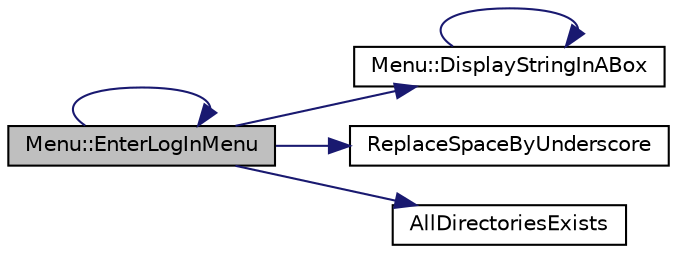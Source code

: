 digraph "Menu::EnterLogInMenu"
{
 // LATEX_PDF_SIZE
  edge [fontname="Helvetica",fontsize="10",labelfontname="Helvetica",labelfontsize="10"];
  node [fontname="Helvetica",fontsize="10",shape=record];
  rankdir="LR";
  Node90 [label="Menu::EnterLogInMenu",height=0.2,width=0.4,color="black", fillcolor="grey75", style="filled", fontcolor="black",tooltip="Lunch the log in menu."];
  Node90 -> Node90 [color="midnightblue",fontsize="10",style="solid",fontname="Helvetica"];
  Node90 -> Node91 [color="midnightblue",fontsize="10",style="solid",fontname="Helvetica"];
  Node91 [label="Menu::DisplayStringInABox",height=0.2,width=0.4,color="black", fillcolor="white", style="filled",URL="$game_8cpp.html#a6cc847d2c2acda321ea36ee06e00f9b6",tooltip="Display the string in parameter surrounded by characters (depends on OS)"];
  Node91 -> Node91 [color="midnightblue",fontsize="10",style="solid",fontname="Helvetica"];
  Node90 -> Node92 [color="midnightblue",fontsize="10",style="solid",fontname="Helvetica"];
  Node92 [label="ReplaceSpaceByUnderscore",height=0.2,width=0.4,color="black", fillcolor="white", style="filled",URL="$tools_8h.html#aae0c50823c35252c1ea8622946be86aa",tooltip="Replace all '_' by ' ' in String."];
  Node90 -> Node93 [color="midnightblue",fontsize="10",style="solid",fontname="Helvetica"];
  Node93 [label="AllDirectoriesExists",height=0.2,width=0.4,color="black", fillcolor="white", style="filled",URL="$database_8h.html#a8667bd2d804a5146d63fb2ee97214920",tooltip="Checks if all the directories listed in KDirectoriesName exist."];
}

